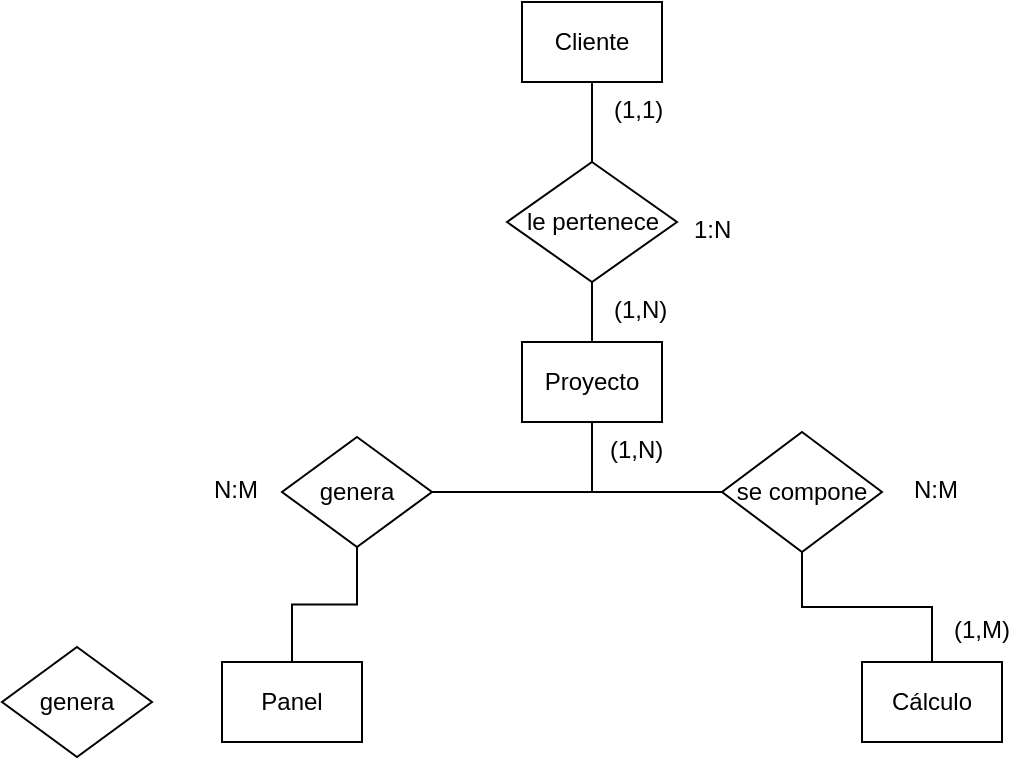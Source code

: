 <mxfile version="23.1.3" type="device">
  <diagram id="R2lEEEUBdFMjLlhIrx00" name="Page-1">
    <mxGraphModel dx="1188" dy="654" grid="1" gridSize="10" guides="1" tooltips="1" connect="1" arrows="1" fold="1" page="1" pageScale="1" pageWidth="850" pageHeight="1100" math="0" shadow="0" extFonts="Permanent Marker^https://fonts.googleapis.com/css?family=Permanent+Marker">
      <root>
        <mxCell id="0" />
        <mxCell id="1" parent="0" />
        <mxCell id="dBpbOFS5aE9Qb4lYlVZd-3" value="Panel" style="rounded=0;whiteSpace=wrap;html=1;" vertex="1" parent="1">
          <mxGeometry x="320" y="490" width="70" height="40" as="geometry" />
        </mxCell>
        <mxCell id="dBpbOFS5aE9Qb4lYlVZd-16" style="edgeStyle=orthogonalEdgeStyle;rounded=0;orthogonalLoop=1;jettySize=auto;html=1;exitX=0.5;exitY=1;exitDx=0;exitDy=0;entryX=0.5;entryY=0;entryDx=0;entryDy=0;endArrow=none;endFill=0;" edge="1" parent="1" source="dBpbOFS5aE9Qb4lYlVZd-5" target="dBpbOFS5aE9Qb4lYlVZd-8">
          <mxGeometry relative="1" as="geometry" />
        </mxCell>
        <mxCell id="dBpbOFS5aE9Qb4lYlVZd-5" value="Cliente" style="rounded=0;whiteSpace=wrap;html=1;" vertex="1" parent="1">
          <mxGeometry x="470" y="160" width="70" height="40" as="geometry" />
        </mxCell>
        <mxCell id="dBpbOFS5aE9Qb4lYlVZd-12" style="edgeStyle=orthogonalEdgeStyle;rounded=0;orthogonalLoop=1;jettySize=auto;html=1;exitX=0.5;exitY=1;exitDx=0;exitDy=0;entryX=1;entryY=0.5;entryDx=0;entryDy=0;endArrow=none;endFill=0;" edge="1" parent="1" source="dBpbOFS5aE9Qb4lYlVZd-6" target="dBpbOFS5aE9Qb4lYlVZd-9">
          <mxGeometry relative="1" as="geometry" />
        </mxCell>
        <mxCell id="dBpbOFS5aE9Qb4lYlVZd-13" style="edgeStyle=orthogonalEdgeStyle;rounded=0;orthogonalLoop=1;jettySize=auto;html=1;exitX=0.5;exitY=1;exitDx=0;exitDy=0;entryX=0;entryY=0.5;entryDx=0;entryDy=0;endArrow=none;endFill=0;" edge="1" parent="1" source="dBpbOFS5aE9Qb4lYlVZd-6" target="dBpbOFS5aE9Qb4lYlVZd-10">
          <mxGeometry relative="1" as="geometry" />
        </mxCell>
        <mxCell id="dBpbOFS5aE9Qb4lYlVZd-6" value="Proyecto" style="rounded=0;whiteSpace=wrap;html=1;" vertex="1" parent="1">
          <mxGeometry x="470" y="330" width="70" height="40" as="geometry" />
        </mxCell>
        <mxCell id="dBpbOFS5aE9Qb4lYlVZd-7" value="Cálculo" style="rounded=0;whiteSpace=wrap;html=1;" vertex="1" parent="1">
          <mxGeometry x="640" y="490" width="70" height="40" as="geometry" />
        </mxCell>
        <mxCell id="dBpbOFS5aE9Qb4lYlVZd-15" style="edgeStyle=orthogonalEdgeStyle;rounded=0;orthogonalLoop=1;jettySize=auto;html=1;exitX=0.5;exitY=1;exitDx=0;exitDy=0;entryX=0.5;entryY=0;entryDx=0;entryDy=0;endArrow=none;endFill=0;" edge="1" parent="1" source="dBpbOFS5aE9Qb4lYlVZd-8" target="dBpbOFS5aE9Qb4lYlVZd-6">
          <mxGeometry relative="1" as="geometry" />
        </mxCell>
        <mxCell id="dBpbOFS5aE9Qb4lYlVZd-8" value="le pertenece" style="shape=rhombus;perimeter=rhombusPerimeter;whiteSpace=wrap;html=1;align=center;" vertex="1" parent="1">
          <mxGeometry x="462.5" y="240" width="85" height="60" as="geometry" />
        </mxCell>
        <mxCell id="dBpbOFS5aE9Qb4lYlVZd-11" style="edgeStyle=orthogonalEdgeStyle;rounded=0;orthogonalLoop=1;jettySize=auto;html=1;exitX=0.5;exitY=1;exitDx=0;exitDy=0;entryX=0.5;entryY=0;entryDx=0;entryDy=0;endArrow=none;endFill=0;" edge="1" parent="1" source="dBpbOFS5aE9Qb4lYlVZd-9" target="dBpbOFS5aE9Qb4lYlVZd-3">
          <mxGeometry relative="1" as="geometry" />
        </mxCell>
        <mxCell id="dBpbOFS5aE9Qb4lYlVZd-9" value="genera" style="shape=rhombus;perimeter=rhombusPerimeter;whiteSpace=wrap;html=1;align=center;" vertex="1" parent="1">
          <mxGeometry x="350" y="377.5" width="75" height="55" as="geometry" />
        </mxCell>
        <mxCell id="dBpbOFS5aE9Qb4lYlVZd-14" style="edgeStyle=orthogonalEdgeStyle;rounded=0;orthogonalLoop=1;jettySize=auto;html=1;exitX=0.5;exitY=1;exitDx=0;exitDy=0;entryX=0.5;entryY=0;entryDx=0;entryDy=0;endArrow=none;endFill=0;" edge="1" parent="1" source="dBpbOFS5aE9Qb4lYlVZd-10" target="dBpbOFS5aE9Qb4lYlVZd-7">
          <mxGeometry relative="1" as="geometry" />
        </mxCell>
        <mxCell id="dBpbOFS5aE9Qb4lYlVZd-10" value="se compone" style="shape=rhombus;perimeter=rhombusPerimeter;whiteSpace=wrap;html=1;align=center;" vertex="1" parent="1">
          <mxGeometry x="570" y="375" width="80" height="60" as="geometry" />
        </mxCell>
        <mxCell id="dBpbOFS5aE9Qb4lYlVZd-19" value="1:N" style="text;strokeColor=none;fillColor=none;spacingLeft=4;spacingRight=4;overflow=hidden;rotatable=0;points=[[0,0.5],[1,0.5]];portConstraint=eastwest;fontSize=12;whiteSpace=wrap;html=1;" vertex="1" parent="1">
          <mxGeometry x="550" y="260" width="40" height="30" as="geometry" />
        </mxCell>
        <mxCell id="dBpbOFS5aE9Qb4lYlVZd-20" value="N:M" style="text;strokeColor=none;fillColor=none;spacingLeft=4;spacingRight=4;overflow=hidden;rotatable=0;points=[[0,0.5],[1,0.5]];portConstraint=eastwest;fontSize=12;whiteSpace=wrap;html=1;" vertex="1" parent="1">
          <mxGeometry x="660" y="390" width="40" height="30" as="geometry" />
        </mxCell>
        <mxCell id="dBpbOFS5aE9Qb4lYlVZd-21" value="N:M" style="text;strokeColor=none;fillColor=none;spacingLeft=4;spacingRight=4;overflow=hidden;rotatable=0;points=[[0,0.5],[1,0.5]];portConstraint=eastwest;fontSize=12;whiteSpace=wrap;html=1;" vertex="1" parent="1">
          <mxGeometry x="310" y="390" width="40" height="30" as="geometry" />
        </mxCell>
        <mxCell id="dBpbOFS5aE9Qb4lYlVZd-22" value="genera" style="shape=rhombus;perimeter=rhombusPerimeter;whiteSpace=wrap;html=1;align=center;" vertex="1" parent="1">
          <mxGeometry x="210" y="482.5" width="75" height="55" as="geometry" />
        </mxCell>
        <mxCell id="dBpbOFS5aE9Qb4lYlVZd-23" value="(1,1)" style="text;strokeColor=none;fillColor=none;spacingLeft=4;spacingRight=4;overflow=hidden;rotatable=0;points=[[0,0.5],[1,0.5]];portConstraint=eastwest;fontSize=12;whiteSpace=wrap;html=1;" vertex="1" parent="1">
          <mxGeometry x="510" y="200" width="40" height="30" as="geometry" />
        </mxCell>
        <mxCell id="dBpbOFS5aE9Qb4lYlVZd-24" value="(1,N)" style="text;strokeColor=none;fillColor=none;spacingLeft=4;spacingRight=4;overflow=hidden;rotatable=0;points=[[0,0.5],[1,0.5]];portConstraint=eastwest;fontSize=12;whiteSpace=wrap;html=1;" vertex="1" parent="1">
          <mxGeometry x="510" y="300" width="40" height="30" as="geometry" />
        </mxCell>
        <mxCell id="dBpbOFS5aE9Qb4lYlVZd-25" value="(1,N)" style="text;strokeColor=none;fillColor=none;spacingLeft=4;spacingRight=4;overflow=hidden;rotatable=0;points=[[0,0.5],[1,0.5]];portConstraint=eastwest;fontSize=12;whiteSpace=wrap;html=1;" vertex="1" parent="1">
          <mxGeometry x="507.5" y="370" width="40" height="30" as="geometry" />
        </mxCell>
        <mxCell id="dBpbOFS5aE9Qb4lYlVZd-26" value="(1,M)" style="text;strokeColor=none;fillColor=none;spacingLeft=4;spacingRight=4;overflow=hidden;rotatable=0;points=[[0,0.5],[1,0.5]];portConstraint=eastwest;fontSize=12;whiteSpace=wrap;html=1;" vertex="1" parent="1">
          <mxGeometry x="680" y="460" width="40" height="30" as="geometry" />
        </mxCell>
      </root>
    </mxGraphModel>
  </diagram>
</mxfile>
